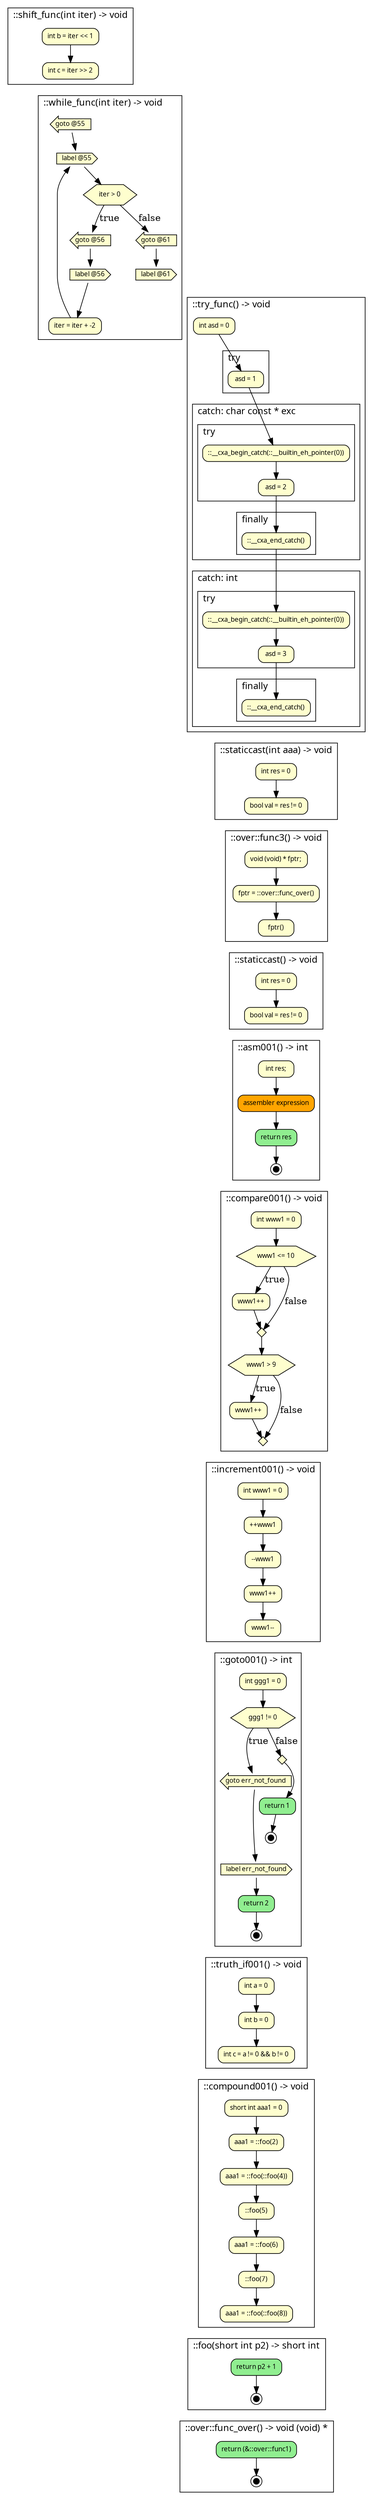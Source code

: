 digraph {
	fontname="SansSerif,sans-serif" labeljust=l nojustify=true ranksep=0.35
	node [fillcolor="#fefece" fontname="SansSerif,sans-serif" fontsize=10 height=0.35 shape=box style="filled, rounded"]
	subgraph cluster_item_0 {
		graph [label="::shift_func(int iter) -> void"]
		item_1 [label="int b = iter << 1"]
		item_2 [label="int c = iter >> 2"]
		item_1 -> item_2
	}
	subgraph cluster_item_3 {
		graph [label="::while_func(int iter) -> void"]
		item_4 [label="goto @55" shape=larrow style=filled]
		item_4 -> "gotolabel_@55"
		"gotolabel_@56" [label="label @56" shape=cds style=filled]
		item_4 -> "gotolabel_@56" [style=invis]
		item_5 [label="iter = iter + -2"]
		"gotolabel_@56" -> item_5
		"gotolabel_@55" [label="label @55" shape=cds style=filled]
		item_5 -> "gotolabel_@55"
		item_6 [label="iter > 0" shape=hexagon style=filled]
		item_7 [label="goto @56" shape=larrow style=filled]
		item_7 -> "gotolabel_@56"
		item_8 [label="goto @61" shape=larrow style=filled]
		item_8 -> "gotolabel_@61"
		item_6 -> item_7 [label=true]
		item_6 -> item_8 [label=false]
		"gotolabel_@55" -> item_6
		"gotolabel_@61" [label="label @61" shape=cds style=filled]
		item_6 -> "gotolabel_@61" [style=invis]
	}
	item_2 -> item_4 [style=invis]
	subgraph cluster_item_10 {
		graph [label="::try_func() -> void"]
		item_11 [label="int asd = 0"]
		subgraph cluster_item_12 {
			graph [label=try]
			item_13 [label="asd = 1"]
		}
		subgraph cluster_item_14 {
			graph [label="catch: char const * exc"]
			subgraph cluster_item_15 {
				graph [label=try]
				item_16 [label="::__cxa_begin_catch(::__builtin_eh_pointer(0))"]
				item_17 [label="asd = 2"]
				item_16 -> item_17
			}
			subgraph cluster_item_18 {
				graph [label=finally]
				item_19 [label="::__cxa_end_catch()"]
			}
			item_17 -> item_19
		}
		item_13 -> item_16
		subgraph cluster_item_20 {
			graph [label="catch: int"]
			subgraph cluster_item_21 {
				graph [label=try]
				item_22 [label="::__cxa_begin_catch(::__builtin_eh_pointer(0))"]
				item_23 [label="asd = 3"]
				item_22 -> item_23
			}
			subgraph cluster_item_24 {
				graph [label=finally]
				item_25 [label="::__cxa_end_catch()"]
			}
			item_23 -> item_25
		}
		item_19 -> item_22
		subgraph cluster_item_26 {
			graph [label="catch: ..."]
		}
		item_11 -> item_13
	}
	"gotolabel_@61" -> item_11 [style=invis]
	subgraph cluster_item_27 {
		graph [label="::staticcast(int aaa) -> void"]
		item_28 [label="int res = 0"]
		item_29 [label="bool val = res != 0"]
		item_28 -> item_29
	}
	item_25 -> item_28 [style=invis]
	subgraph cluster_item_30 {
		graph [label="::over::func3() -> void"]
		item_31 [label="void (void) * fptr;"]
		item_32 [label="fptr = ::over::func_over()"]
		item_31 -> item_32
		item_33 [label="fptr()"]
		item_32 -> item_33
	}
	item_29 -> item_31 [style=invis]
	subgraph cluster_item_34 {
		graph [label="::staticcast() -> void"]
		item_35 [label="int res = 0"]
		item_36 [label="bool val = res != 0"]
		item_35 -> item_36
	}
	item_33 -> item_35 [style=invis]
	subgraph cluster_item_37 {
		graph [label="::asm001() -> int"]
		item_38 [label="int res;"]
		item_39 [label="assembler expression" fillcolor=orange]
		item_38 -> item_39
		item_40 [label="return res" fillcolor=lightgreen]
		item_41 [label="" fillcolor=black fixedsize=true height=0.12 shape=doublecircle size=0.1 width=0.12]
		item_40 -> item_41
		item_39 -> item_40
	}
	item_36 -> item_38 [style=invis]
	subgraph cluster_item_42 {
		graph [label="::compare001() -> void"]
		item_43 [label="int www1 = 0"]
		item_44 [label="www1 <= 10" shape=hexagon style=filled]
		item_45 [label="www1++"]
		item_44 -> item_45 [label=true]
		item_45 -> item_46
		item_44 -> item_46 [label=false]
		item_46 [label="" height=0.2 shape=diamond style=filled width=0.2]
		item_43 -> item_44
		item_47 [label="www1 > 9" shape=hexagon style=filled]
		item_48 [label="www1++"]
		item_47 -> item_48 [label=true]
		item_48 -> item_49
		item_47 -> item_49 [label=false]
		item_49 [label="" height=0.2 shape=diamond style=filled width=0.2]
		item_46 -> item_47
	}
	item_41 -> item_43 [style=invis]
	subgraph cluster_item_50 {
		graph [label="::increment001() -> void"]
		item_51 [label="int www1 = 0"]
		item_52 [label="++www1"]
		item_51 -> item_52
		item_53 [label="--www1"]
		item_52 -> item_53
		item_54 [label="www1++"]
		item_53 -> item_54
		item_55 [label="www1--"]
		item_54 -> item_55
	}
	item_49 -> item_51 [style=invis]
	subgraph cluster_item_56 {
		graph [label="::goto001() -> int"]
		item_57 [label="int ggg1 = 0"]
		item_58 [label="ggg1 != 0" shape=hexagon style=filled]
		item_59 [label="goto err_not_found" shape=larrow style=filled]
		item_59 -> "gotolabel_@321"
		item_58 -> item_59 [label=true]
		item_58 -> item_60 [label=false]
		item_60 [label="" height=0.2 shape=diamond style=filled width=0.2]
		item_57 -> item_58
		item_61 [label="return 1" fillcolor=lightgreen]
		item_62 [label="" fillcolor=black fixedsize=true height=0.12 shape=doublecircle size=0.1 width=0.12]
		item_61 -> item_62
		item_60 -> item_61
		"gotolabel_@321" [label="label err_not_found" shape=cds style=filled]
		item_62 -> "gotolabel_@321" [style=invis]
		item_63 [label="return 2" fillcolor=lightgreen]
		item_64 [label="" fillcolor=black fixedsize=true height=0.12 shape=doublecircle size=0.1 width=0.12]
		item_63 -> item_64
		"gotolabel_@321" -> item_63
	}
	item_55 -> item_57 [style=invis]
	subgraph cluster_item_65 {
		graph [label="::truth_if001() -> void"]
		item_66 [label="int a = 0"]
		item_67 [label="int b = 0"]
		item_66 -> item_67
		item_68 [label="int c = a != 0 && b != 0"]
		item_67 -> item_68
	}
	item_64 -> item_66 [style=invis]
	subgraph cluster_item_69 {
		graph [label="::compound001() -> void"]
		item_70 [label="short int aaa1 = 0"]
		item_71 [label="aaa1 = ::foo(2)"]
		item_70 -> item_71
		item_72 [label="aaa1 = ::foo(::foo(4))"]
		item_71 -> item_72
		item_73 [label="::foo(5)"]
		item_72 -> item_73
		item_74 [label="aaa1 = ::foo(6)"]
		item_73 -> item_74
		item_75 [label="::foo(7)"]
		item_74 -> item_75
		item_76 [label="aaa1 = ::foo(::foo(8))"]
		item_75 -> item_76
	}
	item_68 -> item_70 [style=invis]
	subgraph cluster_item_77 {
		graph [label="::foo(short int p2) -> short int"]
		item_78 [label="return p2 + 1" fillcolor=lightgreen]
		item_79 [label="" fillcolor=black fixedsize=true height=0.12 shape=doublecircle size=0.1 width=0.12]
		item_78 -> item_79
	}
	item_76 -> item_78 [style=invis]
	subgraph cluster_item_80 {
		graph [label="::over::func_over() -> void (void) *"]
		item_81 [label="return (&::over::func1)" fillcolor=lightgreen]
		item_82 [label="" fillcolor=black fixedsize=true height=0.12 shape=doublecircle size=0.1 width=0.12]
		item_81 -> item_82
	}
	item_79 -> item_81 [style=invis]
}
